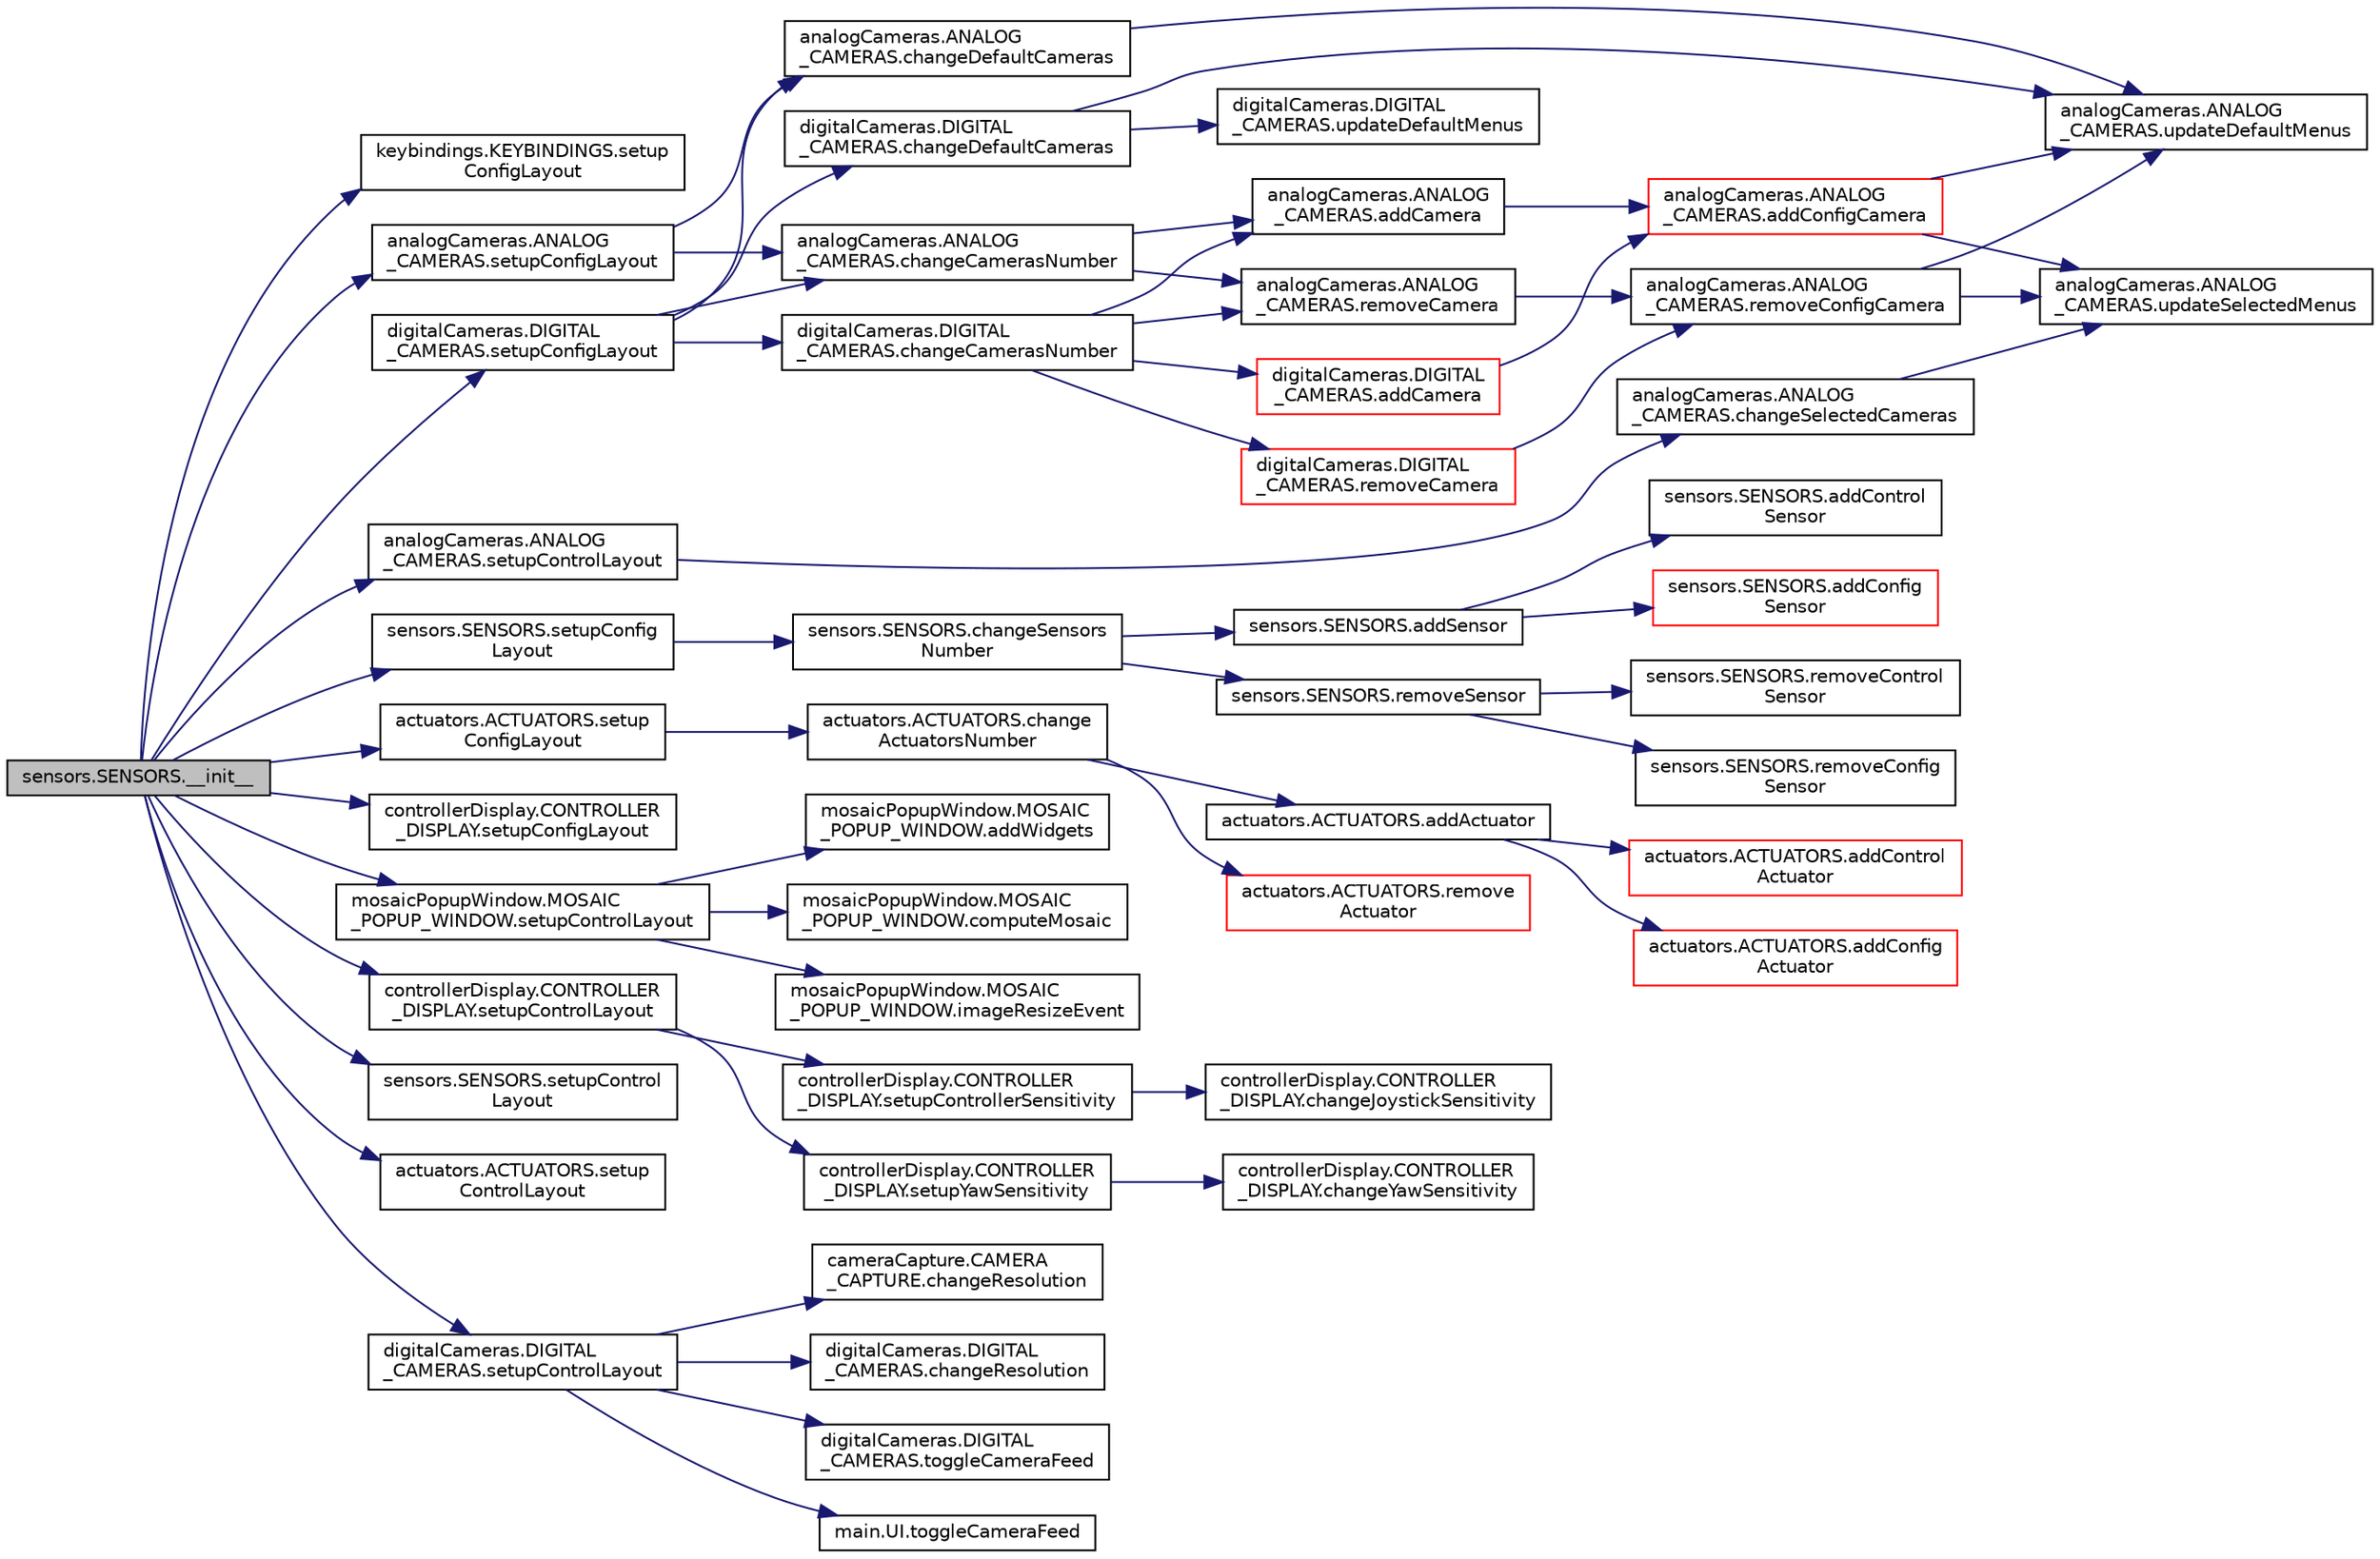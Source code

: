 digraph "sensors.SENSORS.__init__"
{
 // LATEX_PDF_SIZE
  edge [fontname="Helvetica",fontsize="10",labelfontname="Helvetica",labelfontsize="10"];
  node [fontname="Helvetica",fontsize="10",shape=record];
  rankdir="LR";
  Node1 [label="sensors.SENSORS.__init__",height=0.2,width=0.4,color="black", fillcolor="grey75", style="filled", fontcolor="black",tooltip=" "];
  Node1 -> Node2 [color="midnightblue",fontsize="10",style="solid",fontname="Helvetica"];
  Node2 [label="keybindings.KEYBINDINGS.setup\lConfigLayout",height=0.2,width=0.4,color="black", fillcolor="white", style="filled",URL="$classkeybindings_1_1_k_e_y_b_i_n_d_i_n_g_s.html#abb181524723a8736b7fe2e1d6ab0e60c",tooltip="CONTROL PANEL TAB ###."];
  Node1 -> Node3 [color="midnightblue",fontsize="10",style="solid",fontname="Helvetica"];
  Node3 [label="analogCameras.ANALOG\l_CAMERAS.setupConfigLayout",height=0.2,width=0.4,color="black", fillcolor="white", style="filled",URL="$classanalog_cameras_1_1_a_n_a_l_o_g___c_a_m_e_r_a_s.html#a73836369fb366dec0728fba71ad39cef",tooltip="CONFIGURATION TAB ###."];
  Node3 -> Node4 [color="midnightblue",fontsize="10",style="solid",fontname="Helvetica"];
  Node4 [label="analogCameras.ANALOG\l_CAMERAS.changeCamerasNumber",height=0.2,width=0.4,color="black", fillcolor="white", style="filled",URL="$classanalog_cameras_1_1_a_n_a_l_o_g___c_a_m_e_r_a_s.html#a871cfd8bf2133e95e43acb77593845af",tooltip=" "];
  Node4 -> Node5 [color="midnightblue",fontsize="10",style="solid",fontname="Helvetica"];
  Node5 [label="analogCameras.ANALOG\l_CAMERAS.addCamera",height=0.2,width=0.4,color="black", fillcolor="white", style="filled",URL="$classanalog_cameras_1_1_a_n_a_l_o_g___c_a_m_e_r_a_s.html#a5718990990b341daef730e2157a188b1",tooltip=" "];
  Node5 -> Node6 [color="midnightblue",fontsize="10",style="solid",fontname="Helvetica"];
  Node6 [label="analogCameras.ANALOG\l_CAMERAS.addConfigCamera",height=0.2,width=0.4,color="red", fillcolor="white", style="filled",URL="$classanalog_cameras_1_1_a_n_a_l_o_g___c_a_m_e_r_a_s.html#a8ccb61cccad5ef0e3b5b1b88df01b2c6",tooltip=" "];
  Node6 -> Node8 [color="midnightblue",fontsize="10",style="solid",fontname="Helvetica"];
  Node8 [label="analogCameras.ANALOG\l_CAMERAS.updateDefaultMenus",height=0.2,width=0.4,color="black", fillcolor="white", style="filled",URL="$classanalog_cameras_1_1_a_n_a_l_o_g___c_a_m_e_r_a_s.html#a5e757e524ec906baee5f32ea3f143e4b",tooltip=" "];
  Node6 -> Node9 [color="midnightblue",fontsize="10",style="solid",fontname="Helvetica"];
  Node9 [label="analogCameras.ANALOG\l_CAMERAS.updateSelectedMenus",height=0.2,width=0.4,color="black", fillcolor="white", style="filled",URL="$classanalog_cameras_1_1_a_n_a_l_o_g___c_a_m_e_r_a_s.html#aac2d5e5f7c1b4d3ea0a632f5eed89585",tooltip=" "];
  Node4 -> Node10 [color="midnightblue",fontsize="10",style="solid",fontname="Helvetica"];
  Node10 [label="analogCameras.ANALOG\l_CAMERAS.removeCamera",height=0.2,width=0.4,color="black", fillcolor="white", style="filled",URL="$classanalog_cameras_1_1_a_n_a_l_o_g___c_a_m_e_r_a_s.html#a6b5cf5c7076c98ffb8b34462c4c7009d",tooltip=" "];
  Node10 -> Node11 [color="midnightblue",fontsize="10",style="solid",fontname="Helvetica"];
  Node11 [label="analogCameras.ANALOG\l_CAMERAS.removeConfigCamera",height=0.2,width=0.4,color="black", fillcolor="white", style="filled",URL="$classanalog_cameras_1_1_a_n_a_l_o_g___c_a_m_e_r_a_s.html#a307703547825fa9dcc788f4cb08f0526",tooltip=" "];
  Node11 -> Node8 [color="midnightblue",fontsize="10",style="solid",fontname="Helvetica"];
  Node11 -> Node9 [color="midnightblue",fontsize="10",style="solid",fontname="Helvetica"];
  Node3 -> Node12 [color="midnightblue",fontsize="10",style="solid",fontname="Helvetica"];
  Node12 [label="analogCameras.ANALOG\l_CAMERAS.changeDefaultCameras",height=0.2,width=0.4,color="black", fillcolor="white", style="filled",URL="$classanalog_cameras_1_1_a_n_a_l_o_g___c_a_m_e_r_a_s.html#a52976f93d00754351c7278eeb13f2fd5",tooltip=" "];
  Node12 -> Node8 [color="midnightblue",fontsize="10",style="solid",fontname="Helvetica"];
  Node1 -> Node13 [color="midnightblue",fontsize="10",style="solid",fontname="Helvetica"];
  Node13 [label="sensors.SENSORS.setupConfig\lLayout",height=0.2,width=0.4,color="black", fillcolor="white", style="filled",URL="$classsensors_1_1_s_e_n_s_o_r_s.html#a8408af1ba50e54adaf078b028c90796c",tooltip="CONFIGURATION TAB ###."];
  Node13 -> Node14 [color="midnightblue",fontsize="10",style="solid",fontname="Helvetica"];
  Node14 [label="sensors.SENSORS.changeSensors\lNumber",height=0.2,width=0.4,color="black", fillcolor="white", style="filled",URL="$classsensors_1_1_s_e_n_s_o_r_s.html#ac51d7b0243f14ee35f64209c5f4916a6",tooltip=" "];
  Node14 -> Node15 [color="midnightblue",fontsize="10",style="solid",fontname="Helvetica"];
  Node15 [label="sensors.SENSORS.addSensor",height=0.2,width=0.4,color="black", fillcolor="white", style="filled",URL="$classsensors_1_1_s_e_n_s_o_r_s.html#a1cf38fa146a20dff68ebfa06d3a09af7",tooltip=" "];
  Node15 -> Node16 [color="midnightblue",fontsize="10",style="solid",fontname="Helvetica"];
  Node16 [label="sensors.SENSORS.addConfig\lSensor",height=0.2,width=0.4,color="red", fillcolor="white", style="filled",URL="$classsensors_1_1_s_e_n_s_o_r_s.html#a168606ded3ef890b25180bfa870cf071",tooltip=" "];
  Node15 -> Node19 [color="midnightblue",fontsize="10",style="solid",fontname="Helvetica"];
  Node19 [label="sensors.SENSORS.addControl\lSensor",height=0.2,width=0.4,color="black", fillcolor="white", style="filled",URL="$classsensors_1_1_s_e_n_s_o_r_s.html#a204eb9944086526d5491657c76a1ffc6",tooltip=" "];
  Node14 -> Node20 [color="midnightblue",fontsize="10",style="solid",fontname="Helvetica"];
  Node20 [label="sensors.SENSORS.removeSensor",height=0.2,width=0.4,color="black", fillcolor="white", style="filled",URL="$classsensors_1_1_s_e_n_s_o_r_s.html#abfc34b64bc7d1d13a2305e794ad88356",tooltip=" "];
  Node20 -> Node21 [color="midnightblue",fontsize="10",style="solid",fontname="Helvetica"];
  Node21 [label="sensors.SENSORS.removeConfig\lSensor",height=0.2,width=0.4,color="black", fillcolor="white", style="filled",URL="$classsensors_1_1_s_e_n_s_o_r_s.html#a617af526a2b9b26b3ffd2b8d7e412c8c",tooltip=" "];
  Node20 -> Node22 [color="midnightblue",fontsize="10",style="solid",fontname="Helvetica"];
  Node22 [label="sensors.SENSORS.removeControl\lSensor",height=0.2,width=0.4,color="black", fillcolor="white", style="filled",URL="$classsensors_1_1_s_e_n_s_o_r_s.html#a50b0937c1f4b78df013d3ef0df979447",tooltip=" "];
  Node1 -> Node23 [color="midnightblue",fontsize="10",style="solid",fontname="Helvetica"];
  Node23 [label="actuators.ACTUATORS.setup\lConfigLayout",height=0.2,width=0.4,color="black", fillcolor="white", style="filled",URL="$classactuators_1_1_a_c_t_u_a_t_o_r_s.html#a95c6ca7f98d26a901de6c7df0febfd5a",tooltip="CONFIGURATION TAB ###."];
  Node23 -> Node24 [color="midnightblue",fontsize="10",style="solid",fontname="Helvetica"];
  Node24 [label="actuators.ACTUATORS.change\lActuatorsNumber",height=0.2,width=0.4,color="black", fillcolor="white", style="filled",URL="$classactuators_1_1_a_c_t_u_a_t_o_r_s.html#a93e9c0592b5c3f82ea4bba48e0307454",tooltip=" "];
  Node24 -> Node25 [color="midnightblue",fontsize="10",style="solid",fontname="Helvetica"];
  Node25 [label="actuators.ACTUATORS.addActuator",height=0.2,width=0.4,color="black", fillcolor="white", style="filled",URL="$classactuators_1_1_a_c_t_u_a_t_o_r_s.html#aad2326e280d94f08efb621be4a7c59e7",tooltip=" "];
  Node25 -> Node26 [color="midnightblue",fontsize="10",style="solid",fontname="Helvetica"];
  Node26 [label="actuators.ACTUATORS.addConfig\lActuator",height=0.2,width=0.4,color="red", fillcolor="white", style="filled",URL="$classactuators_1_1_a_c_t_u_a_t_o_r_s.html#afc3b8b1569ee761a8b9ef7d41e500731",tooltip=" "];
  Node25 -> Node29 [color="midnightblue",fontsize="10",style="solid",fontname="Helvetica"];
  Node29 [label="actuators.ACTUATORS.addControl\lActuator",height=0.2,width=0.4,color="red", fillcolor="white", style="filled",URL="$classactuators_1_1_a_c_t_u_a_t_o_r_s.html#aa13756ec8a27ef6c8a29409d4881d510",tooltip=" "];
  Node24 -> Node31 [color="midnightblue",fontsize="10",style="solid",fontname="Helvetica"];
  Node31 [label="actuators.ACTUATORS.remove\lActuator",height=0.2,width=0.4,color="red", fillcolor="white", style="filled",URL="$classactuators_1_1_a_c_t_u_a_t_o_r_s.html#ae906f937acf1feae47a99c37da36be9d",tooltip=" "];
  Node1 -> Node34 [color="midnightblue",fontsize="10",style="solid",fontname="Helvetica"];
  Node34 [label="controllerDisplay.CONTROLLER\l_DISPLAY.setupConfigLayout",height=0.2,width=0.4,color="black", fillcolor="white", style="filled",URL="$classcontroller_display_1_1_c_o_n_t_r_o_l_l_e_r___d_i_s_p_l_a_y.html#a45e1bfd12b8973bde8b32457a9266cd0",tooltip="CONFIGURATION TAB ###."];
  Node1 -> Node35 [color="midnightblue",fontsize="10",style="solid",fontname="Helvetica"];
  Node35 [label="digitalCameras.DIGITAL\l_CAMERAS.setupConfigLayout",height=0.2,width=0.4,color="black", fillcolor="white", style="filled",URL="$classdigital_cameras_1_1_d_i_g_i_t_a_l___c_a_m_e_r_a_s.html#a8e4a8a04003975c7a7de14e2b7f0c133",tooltip="CONFIGURATION TAB ###."];
  Node35 -> Node4 [color="midnightblue",fontsize="10",style="solid",fontname="Helvetica"];
  Node35 -> Node36 [color="midnightblue",fontsize="10",style="solid",fontname="Helvetica"];
  Node36 [label="digitalCameras.DIGITAL\l_CAMERAS.changeCamerasNumber",height=0.2,width=0.4,color="black", fillcolor="white", style="filled",URL="$classdigital_cameras_1_1_d_i_g_i_t_a_l___c_a_m_e_r_a_s.html#aed3fb1a8cfc9de49542d2a370efed8be",tooltip=" "];
  Node36 -> Node5 [color="midnightblue",fontsize="10",style="solid",fontname="Helvetica"];
  Node36 -> Node37 [color="midnightblue",fontsize="10",style="solid",fontname="Helvetica"];
  Node37 [label="digitalCameras.DIGITAL\l_CAMERAS.addCamera",height=0.2,width=0.4,color="red", fillcolor="white", style="filled",URL="$classdigital_cameras_1_1_d_i_g_i_t_a_l___c_a_m_e_r_a_s.html#a986ddfee81acad9ac39cd71d00f65630",tooltip=" "];
  Node37 -> Node6 [color="midnightblue",fontsize="10",style="solid",fontname="Helvetica"];
  Node36 -> Node10 [color="midnightblue",fontsize="10",style="solid",fontname="Helvetica"];
  Node36 -> Node46 [color="midnightblue",fontsize="10",style="solid",fontname="Helvetica"];
  Node46 [label="digitalCameras.DIGITAL\l_CAMERAS.removeCamera",height=0.2,width=0.4,color="red", fillcolor="white", style="filled",URL="$classdigital_cameras_1_1_d_i_g_i_t_a_l___c_a_m_e_r_a_s.html#a157cb3f07386b963c9de639076b69fff",tooltip=" "];
  Node46 -> Node11 [color="midnightblue",fontsize="10",style="solid",fontname="Helvetica"];
  Node35 -> Node12 [color="midnightblue",fontsize="10",style="solid",fontname="Helvetica"];
  Node35 -> Node48 [color="midnightblue",fontsize="10",style="solid",fontname="Helvetica"];
  Node48 [label="digitalCameras.DIGITAL\l_CAMERAS.changeDefaultCameras",height=0.2,width=0.4,color="black", fillcolor="white", style="filled",URL="$classdigital_cameras_1_1_d_i_g_i_t_a_l___c_a_m_e_r_a_s.html#a14f86b2ce98f514f3a9fce0dbf35b16b",tooltip=" "];
  Node48 -> Node8 [color="midnightblue",fontsize="10",style="solid",fontname="Helvetica"];
  Node48 -> Node44 [color="midnightblue",fontsize="10",style="solid",fontname="Helvetica"];
  Node44 [label="digitalCameras.DIGITAL\l_CAMERAS.updateDefaultMenus",height=0.2,width=0.4,color="black", fillcolor="white", style="filled",URL="$classdigital_cameras_1_1_d_i_g_i_t_a_l___c_a_m_e_r_a_s.html#a0bde0a46b0d6d5543f185fba48007f52",tooltip=" "];
  Node1 -> Node49 [color="midnightblue",fontsize="10",style="solid",fontname="Helvetica"];
  Node49 [label="mosaicPopupWindow.MOSAIC\l_POPUP_WINDOW.setupControlLayout",height=0.2,width=0.4,color="black", fillcolor="white", style="filled",URL="$classmosaic_popup_window_1_1_m_o_s_a_i_c___p_o_p_u_p___w_i_n_d_o_w.html#ae1793df9a855dbc4a00b06d7c031441e",tooltip=" "];
  Node49 -> Node50 [color="midnightblue",fontsize="10",style="solid",fontname="Helvetica"];
  Node50 [label="mosaicPopupWindow.MOSAIC\l_POPUP_WINDOW.addWidgets",height=0.2,width=0.4,color="black", fillcolor="white", style="filled",URL="$classmosaic_popup_window_1_1_m_o_s_a_i_c___p_o_p_u_p___w_i_n_d_o_w.html#a9265638d99a1e9bb4dce26e0c3697efe",tooltip=" "];
  Node49 -> Node51 [color="midnightblue",fontsize="10",style="solid",fontname="Helvetica"];
  Node51 [label="mosaicPopupWindow.MOSAIC\l_POPUP_WINDOW.computeMosaic",height=0.2,width=0.4,color="black", fillcolor="white", style="filled",URL="$classmosaic_popup_window_1_1_m_o_s_a_i_c___p_o_p_u_p___w_i_n_d_o_w.html#ac9c3b7124335be2c2fe0aafda7884101",tooltip=" "];
  Node49 -> Node52 [color="midnightblue",fontsize="10",style="solid",fontname="Helvetica"];
  Node52 [label="mosaicPopupWindow.MOSAIC\l_POPUP_WINDOW.imageResizeEvent",height=0.2,width=0.4,color="black", fillcolor="white", style="filled",URL="$classmosaic_popup_window_1_1_m_o_s_a_i_c___p_o_p_u_p___w_i_n_d_o_w.html#a731668777361dec5c0aeb8b27537696f",tooltip=" "];
  Node1 -> Node53 [color="midnightblue",fontsize="10",style="solid",fontname="Helvetica"];
  Node53 [label="controllerDisplay.CONTROLLER\l_DISPLAY.setupControlLayout",height=0.2,width=0.4,color="black", fillcolor="white", style="filled",URL="$classcontroller_display_1_1_c_o_n_t_r_o_l_l_e_r___d_i_s_p_l_a_y.html#a254c501f80c06eca2b15dc2c60510eca",tooltip="CONTROL PANEL TAB ###."];
  Node53 -> Node54 [color="midnightblue",fontsize="10",style="solid",fontname="Helvetica"];
  Node54 [label="controllerDisplay.CONTROLLER\l_DISPLAY.setupControllerSensitivity",height=0.2,width=0.4,color="black", fillcolor="white", style="filled",URL="$classcontroller_display_1_1_c_o_n_t_r_o_l_l_e_r___d_i_s_p_l_a_y.html#a893116aa35369e09ef7f6d9c18c0815d",tooltip=" "];
  Node54 -> Node55 [color="midnightblue",fontsize="10",style="solid",fontname="Helvetica"];
  Node55 [label="controllerDisplay.CONTROLLER\l_DISPLAY.changeJoystickSensitivity",height=0.2,width=0.4,color="black", fillcolor="white", style="filled",URL="$classcontroller_display_1_1_c_o_n_t_r_o_l_l_e_r___d_i_s_p_l_a_y.html#ac58d7bb1df5d078d2652c2e461616d1e",tooltip=" "];
  Node53 -> Node56 [color="midnightblue",fontsize="10",style="solid",fontname="Helvetica"];
  Node56 [label="controllerDisplay.CONTROLLER\l_DISPLAY.setupYawSensitivity",height=0.2,width=0.4,color="black", fillcolor="white", style="filled",URL="$classcontroller_display_1_1_c_o_n_t_r_o_l_l_e_r___d_i_s_p_l_a_y.html#aa4af291fe0ae5ce1edf67571c79ac451",tooltip=" "];
  Node56 -> Node57 [color="midnightblue",fontsize="10",style="solid",fontname="Helvetica"];
  Node57 [label="controllerDisplay.CONTROLLER\l_DISPLAY.changeYawSensitivity",height=0.2,width=0.4,color="black", fillcolor="white", style="filled",URL="$classcontroller_display_1_1_c_o_n_t_r_o_l_l_e_r___d_i_s_p_l_a_y.html#a42c852b31f542c9505cf377195a795cd",tooltip=" "];
  Node1 -> Node58 [color="midnightblue",fontsize="10",style="solid",fontname="Helvetica"];
  Node58 [label="sensors.SENSORS.setupControl\lLayout",height=0.2,width=0.4,color="black", fillcolor="white", style="filled",URL="$classsensors_1_1_s_e_n_s_o_r_s.html#ae887560a1f920394ffde4c7246459950",tooltip="CONTROL PANEL TAB ###."];
  Node1 -> Node59 [color="midnightblue",fontsize="10",style="solid",fontname="Helvetica"];
  Node59 [label="analogCameras.ANALOG\l_CAMERAS.setupControlLayout",height=0.2,width=0.4,color="black", fillcolor="white", style="filled",URL="$classanalog_cameras_1_1_a_n_a_l_o_g___c_a_m_e_r_a_s.html#abb35a0c31be9904df1c949b71217f4eb",tooltip="CONTROL PANEL TAB ###."];
  Node59 -> Node60 [color="midnightblue",fontsize="10",style="solid",fontname="Helvetica"];
  Node60 [label="analogCameras.ANALOG\l_CAMERAS.changeSelectedCameras",height=0.2,width=0.4,color="black", fillcolor="white", style="filled",URL="$classanalog_cameras_1_1_a_n_a_l_o_g___c_a_m_e_r_a_s.html#a7457fcd633cbf1b6389fe577578d29bf",tooltip=" "];
  Node60 -> Node9 [color="midnightblue",fontsize="10",style="solid",fontname="Helvetica"];
  Node1 -> Node61 [color="midnightblue",fontsize="10",style="solid",fontname="Helvetica"];
  Node61 [label="actuators.ACTUATORS.setup\lControlLayout",height=0.2,width=0.4,color="black", fillcolor="white", style="filled",URL="$classactuators_1_1_a_c_t_u_a_t_o_r_s.html#a9d73c1ed8fde6fbd358edd3634d9c921",tooltip="CONTROL PANEL TAB ###."];
  Node1 -> Node62 [color="midnightblue",fontsize="10",style="solid",fontname="Helvetica"];
  Node62 [label="digitalCameras.DIGITAL\l_CAMERAS.setupControlLayout",height=0.2,width=0.4,color="black", fillcolor="white", style="filled",URL="$classdigital_cameras_1_1_d_i_g_i_t_a_l___c_a_m_e_r_a_s.html#af632ff2bcd0be4632c7c64c0b9285d90",tooltip="CONTROL PANEL TAB ###."];
  Node62 -> Node63 [color="midnightblue",fontsize="10",style="solid",fontname="Helvetica"];
  Node63 [label="cameraCapture.CAMERA\l_CAPTURE.changeResolution",height=0.2,width=0.4,color="black", fillcolor="white", style="filled",URL="$classcamera_capture_1_1_c_a_m_e_r_a___c_a_p_t_u_r_e.html#acde251476ee95827d76f64ba8c15c578",tooltip=" "];
  Node62 -> Node64 [color="midnightblue",fontsize="10",style="solid",fontname="Helvetica"];
  Node64 [label="digitalCameras.DIGITAL\l_CAMERAS.changeResolution",height=0.2,width=0.4,color="black", fillcolor="white", style="filled",URL="$classdigital_cameras_1_1_d_i_g_i_t_a_l___c_a_m_e_r_a_s.html#a7174c9fc5767a9835e46e5d6f368554b",tooltip=" "];
  Node62 -> Node65 [color="midnightblue",fontsize="10",style="solid",fontname="Helvetica"];
  Node65 [label="digitalCameras.DIGITAL\l_CAMERAS.toggleCameraFeed",height=0.2,width=0.4,color="black", fillcolor="white", style="filled",URL="$classdigital_cameras_1_1_d_i_g_i_t_a_l___c_a_m_e_r_a_s.html#a58d0546941846ba3289f3e6eebf671a4",tooltip=" "];
  Node62 -> Node66 [color="midnightblue",fontsize="10",style="solid",fontname="Helvetica"];
  Node66 [label="main.UI.toggleCameraFeed",height=0.2,width=0.4,color="black", fillcolor="white", style="filled",URL="$classmain_1_1_u_i.html#ada1257062060358b26465ec51c2d2e82",tooltip=" "];
}
